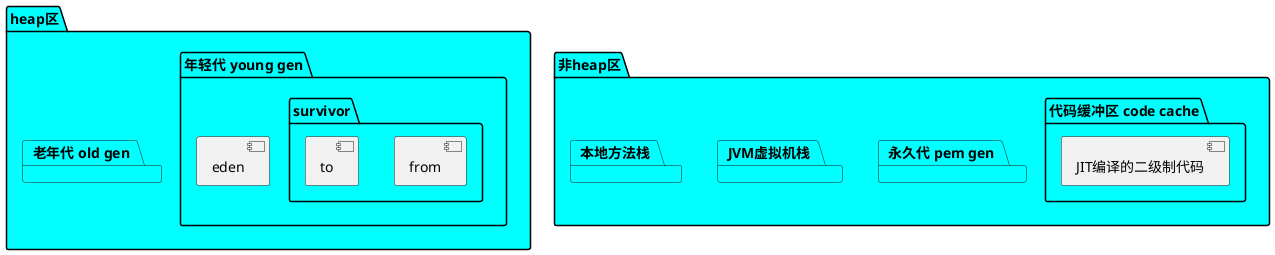 @startuml
'[AA] <<static lib>>
'[BB] <<shared lib>>
'[CC] <<static lib>>
'scale 800 width
'
'node node1
'node node2 <<shared node>>
'database Production
'
'skinparam component {
'	backgroundColor<<static lib>> DarkKhaki
'	backgroundColor<<shared lib>> Green
'}
'
'skinparam node {
'	borderColor Green
'	backgroundColor Yellow
'	backgroundColor<<shared node>> Magenta
'}
'skinparam databaseBackgroundColor Aqua

skinparam packageBackgroundColor Aqua
'skinparam noheapBackgroundColor DarkKhaki

'node "heap区1" {
'  [年轻代 young gen]<<shared lib>>
'  [老年代 old gen]<<static lib>>
'}

package "heap区" {
  package "年轻代 young gen" {
    [eden]
    package "survivor" {
        [from]
        [to]
      }
  }
  package "老年代 old gen"{
  }
}

package "非heap区"  as noheap{
  package "代码缓冲区 code cache"{
    [JIT编译的二级制代码]
  }
  package "永久代 pem gen"{
  }
  package "JVM虚拟机栈"{
  }
  package "本地方法栈"{
  }
}

'note right of "heap区"
'  A note can also
'  be on several lines
'end note


@enduml